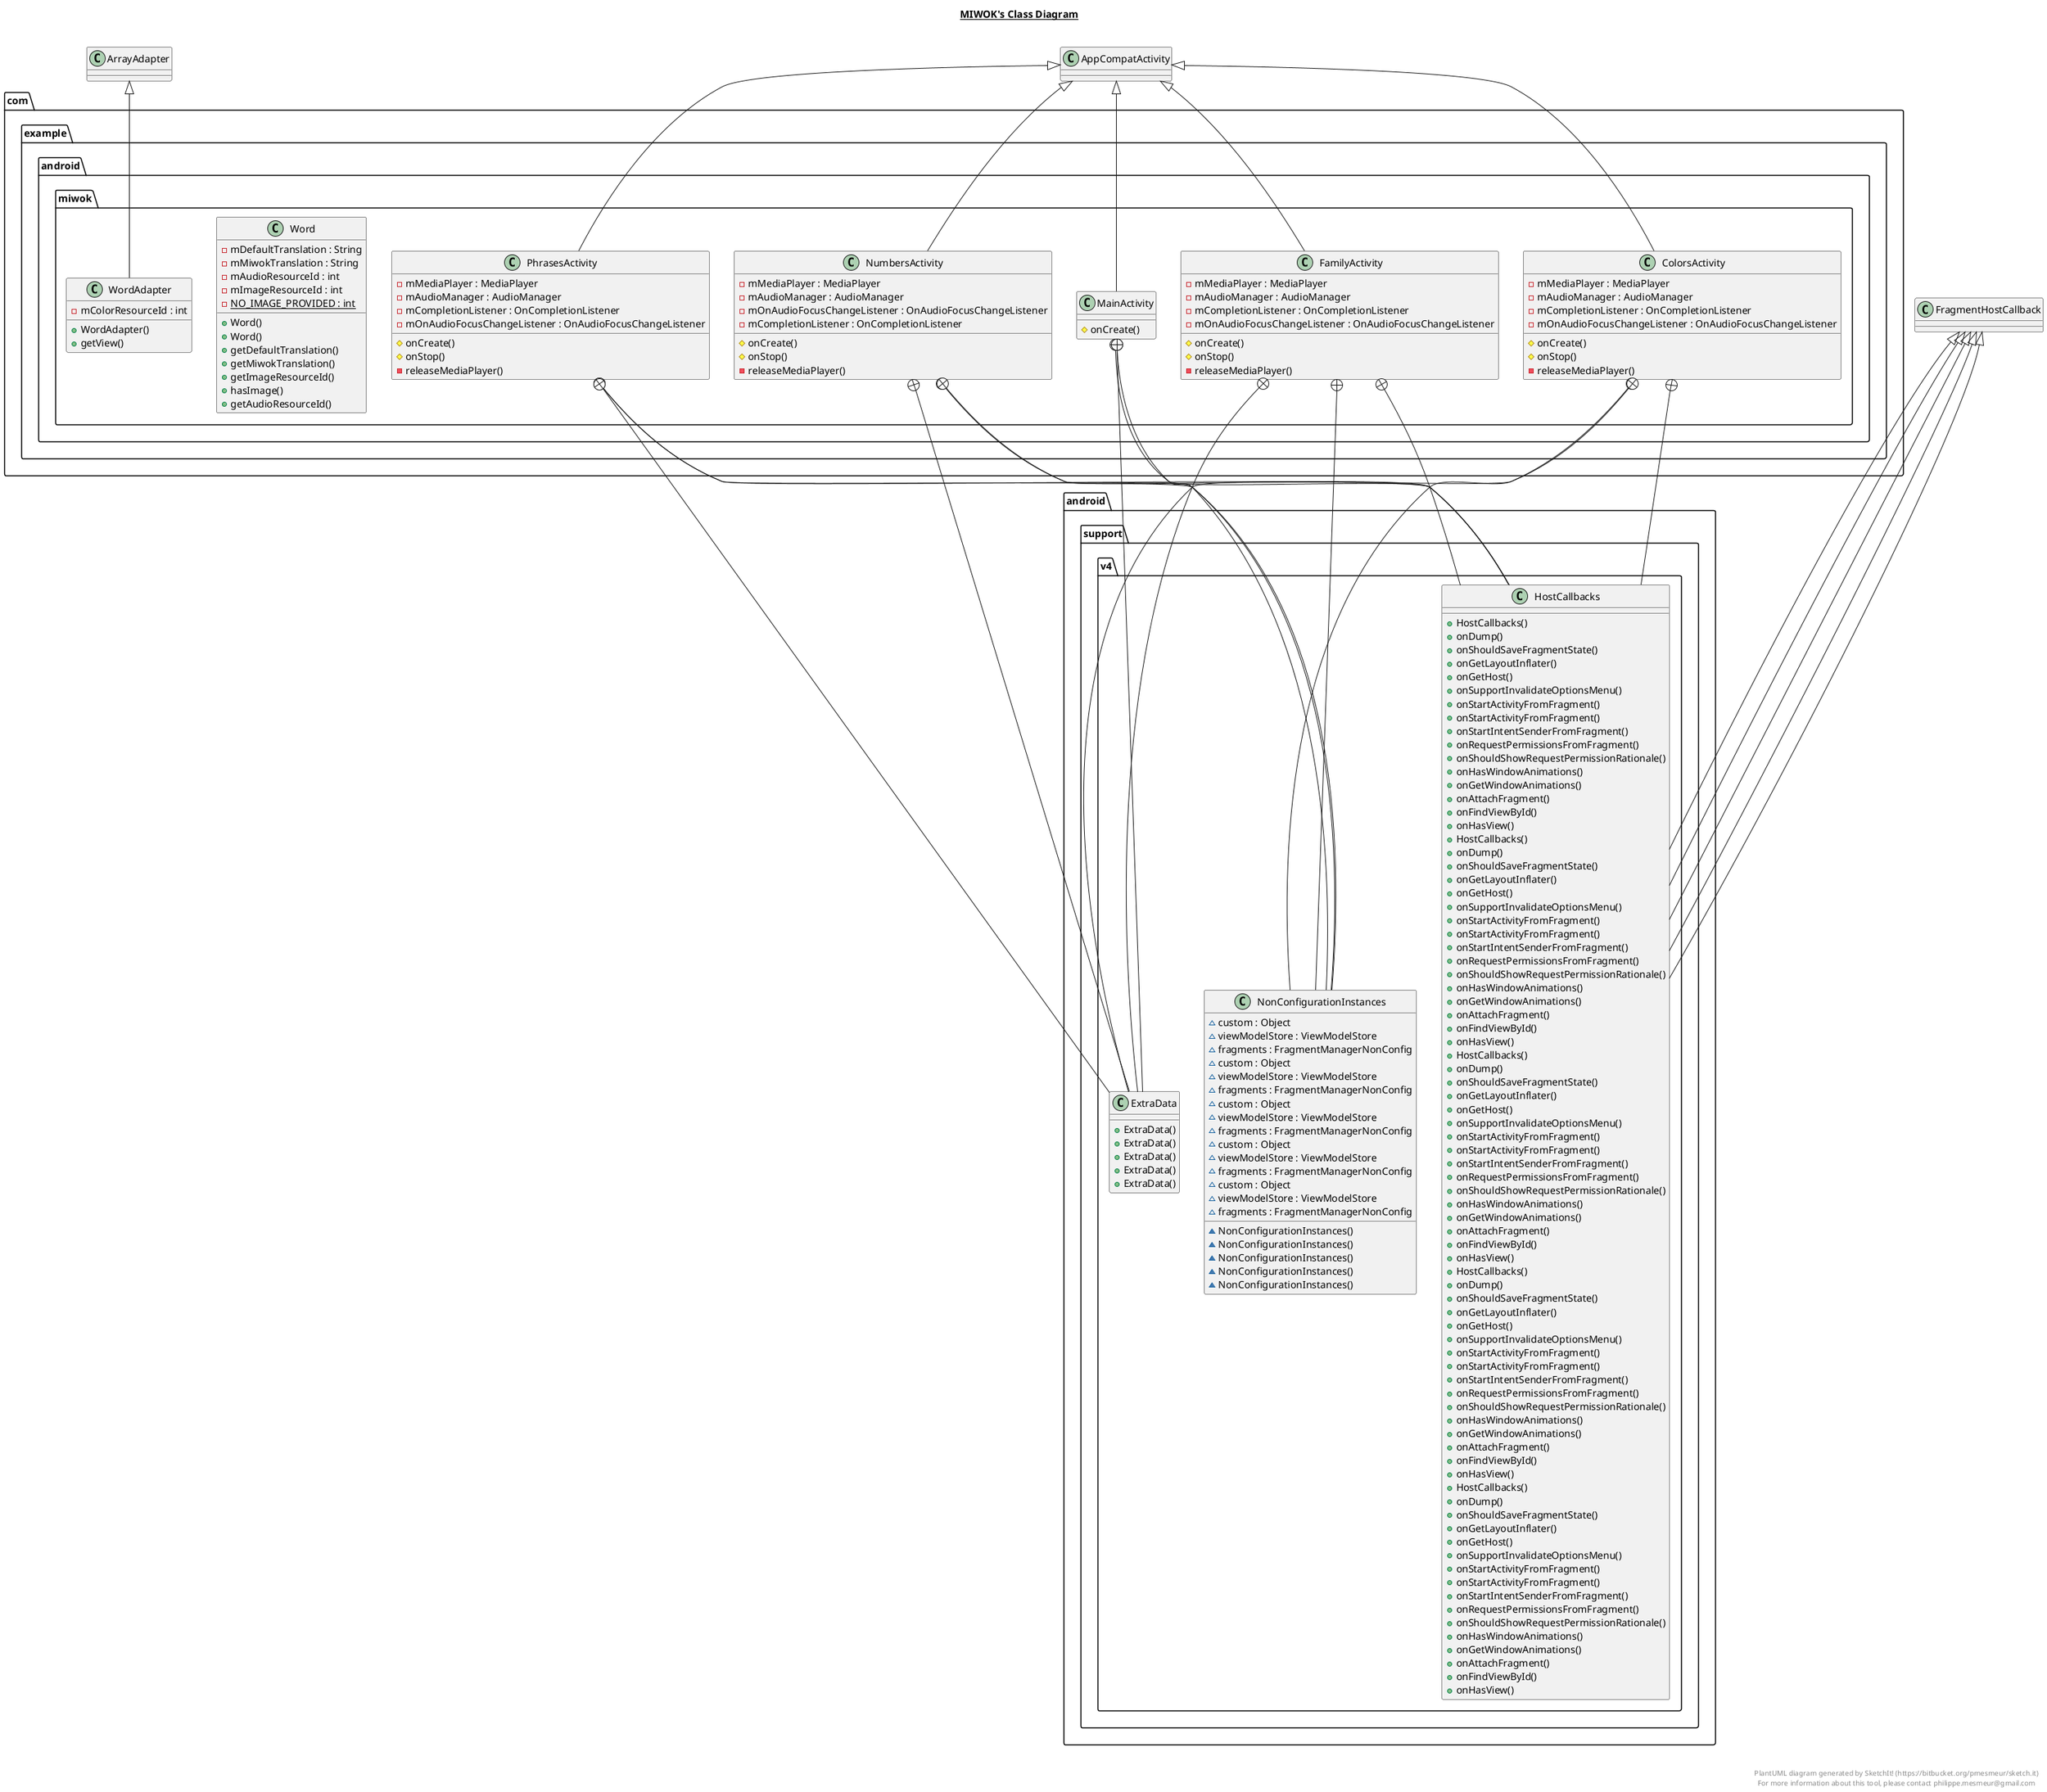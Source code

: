 @startuml

title __MIWOK's Class Diagram__\n

  package com.example.android.miwok {
    class ColorsActivity {
        - mMediaPlayer : MediaPlayer
        - mAudioManager : AudioManager
        - mCompletionListener : OnCompletionListener
        - mOnAudioFocusChangeListener : OnAudioFocusChangeListener
        # onCreate()
        # onStop()
        - releaseMediaPlayer()
    }
  }
  

  package android.support.v4 {
    class HostCallbacks {
        + HostCallbacks()
        + onDump()
        + onShouldSaveFragmentState()
        + onGetLayoutInflater()
        + onGetHost()
        + onSupportInvalidateOptionsMenu()
        + onStartActivityFromFragment()
        + onStartActivityFromFragment()
        + onStartIntentSenderFromFragment()
        + onRequestPermissionsFromFragment()
        + onShouldShowRequestPermissionRationale()
        + onHasWindowAnimations()
        + onGetWindowAnimations()
        + onAttachFragment()
        + onFindViewById()
        + onHasView()
    }
  }
  

  package android.support.v4 {
    class NonConfigurationInstances {
        ~ custom : Object
        ~ viewModelStore : ViewModelStore
        ~ fragments : FragmentManagerNonConfig
        ~ NonConfigurationInstances()
    }
  }
  

  package android.support.v4 {
    class ExtraData {
        + ExtraData()
    }
  }
  

  package com.example.android.miwok {
    class FamilyActivity {
        - mMediaPlayer : MediaPlayer
        - mAudioManager : AudioManager
        - mCompletionListener : OnCompletionListener
        - mOnAudioFocusChangeListener : OnAudioFocusChangeListener
        # onCreate()
        # onStop()
        - releaseMediaPlayer()
    }
  }
  

  package android.support.v4 {
    class HostCallbacks {
        + HostCallbacks()
        + onDump()
        + onShouldSaveFragmentState()
        + onGetLayoutInflater()
        + onGetHost()
        + onSupportInvalidateOptionsMenu()
        + onStartActivityFromFragment()
        + onStartActivityFromFragment()
        + onStartIntentSenderFromFragment()
        + onRequestPermissionsFromFragment()
        + onShouldShowRequestPermissionRationale()
        + onHasWindowAnimations()
        + onGetWindowAnimations()
        + onAttachFragment()
        + onFindViewById()
        + onHasView()
    }
  }
  

  package android.support.v4 {
    class NonConfigurationInstances {
        ~ custom : Object
        ~ viewModelStore : ViewModelStore
        ~ fragments : FragmentManagerNonConfig
        ~ NonConfigurationInstances()
    }
  }
  

  package android.support.v4 {
    class ExtraData {
        + ExtraData()
    }
  }
  

  package com.example.android.miwok {
    class MainActivity {
        # onCreate()
    }
  }
  

  package android.support.v4 {
    class HostCallbacks {
        + HostCallbacks()
        + onDump()
        + onShouldSaveFragmentState()
        + onGetLayoutInflater()
        + onGetHost()
        + onSupportInvalidateOptionsMenu()
        + onStartActivityFromFragment()
        + onStartActivityFromFragment()
        + onStartIntentSenderFromFragment()
        + onRequestPermissionsFromFragment()
        + onShouldShowRequestPermissionRationale()
        + onHasWindowAnimations()
        + onGetWindowAnimations()
        + onAttachFragment()
        + onFindViewById()
        + onHasView()
    }
  }
  

  package android.support.v4 {
    class NonConfigurationInstances {
        ~ custom : Object
        ~ viewModelStore : ViewModelStore
        ~ fragments : FragmentManagerNonConfig
        ~ NonConfigurationInstances()
    }
  }
  

  package android.support.v4 {
    class ExtraData {
        + ExtraData()
    }
  }
  

  package com.example.android.miwok {
    class NumbersActivity {
        - mMediaPlayer : MediaPlayer
        - mAudioManager : AudioManager
        - mOnAudioFocusChangeListener : OnAudioFocusChangeListener
        - mCompletionListener : OnCompletionListener
        # onCreate()
        # onStop()
        - releaseMediaPlayer()
    }
  }
  

  package android.support.v4 {
    class HostCallbacks {
        + HostCallbacks()
        + onDump()
        + onShouldSaveFragmentState()
        + onGetLayoutInflater()
        + onGetHost()
        + onSupportInvalidateOptionsMenu()
        + onStartActivityFromFragment()
        + onStartActivityFromFragment()
        + onStartIntentSenderFromFragment()
        + onRequestPermissionsFromFragment()
        + onShouldShowRequestPermissionRationale()
        + onHasWindowAnimations()
        + onGetWindowAnimations()
        + onAttachFragment()
        + onFindViewById()
        + onHasView()
    }
  }
  

  package android.support.v4 {
    class NonConfigurationInstances {
        ~ custom : Object
        ~ viewModelStore : ViewModelStore
        ~ fragments : FragmentManagerNonConfig
        ~ NonConfigurationInstances()
    }
  }
  

  package android.support.v4 {
    class ExtraData {
        + ExtraData()
    }
  }
  

  package com.example.android.miwok {
    class PhrasesActivity {
        - mMediaPlayer : MediaPlayer
        - mAudioManager : AudioManager
        - mCompletionListener : OnCompletionListener
        - mOnAudioFocusChangeListener : OnAudioFocusChangeListener
        # onCreate()
        # onStop()
        - releaseMediaPlayer()
    }
  }
  

  package android.support.v4 {
    class HostCallbacks {
        + HostCallbacks()
        + onDump()
        + onShouldSaveFragmentState()
        + onGetLayoutInflater()
        + onGetHost()
        + onSupportInvalidateOptionsMenu()
        + onStartActivityFromFragment()
        + onStartActivityFromFragment()
        + onStartIntentSenderFromFragment()
        + onRequestPermissionsFromFragment()
        + onShouldShowRequestPermissionRationale()
        + onHasWindowAnimations()
        + onGetWindowAnimations()
        + onAttachFragment()
        + onFindViewById()
        + onHasView()
    }
  }
  

  package android.support.v4 {
    class NonConfigurationInstances {
        ~ custom : Object
        ~ viewModelStore : ViewModelStore
        ~ fragments : FragmentManagerNonConfig
        ~ NonConfigurationInstances()
    }
  }
  

  package android.support.v4 {
    class ExtraData {
        + ExtraData()
    }
  }
  

  package com.example.android.miwok {
    class Word {
        - mDefaultTranslation : String
        - mMiwokTranslation : String
        - mAudioResourceId : int
        - mImageResourceId : int
        {static} - NO_IMAGE_PROVIDED : int
        + Word()
        + Word()
        + getDefaultTranslation()
        + getMiwokTranslation()
        + getImageResourceId()
        + hasImage()
        + getAudioResourceId()
    }
  }
  

  package com.example.android.miwok {
    class WordAdapter {
        - mColorResourceId : int
        + WordAdapter()
        + getView()
    }
  }
  

  ColorsActivity -up-|> AppCompatActivity
  ColorsActivity +-down- HostCallbacks
  ColorsActivity +-down- NonConfigurationInstances
  ColorsActivity +-down- ExtraData
  HostCallbacks -up-|> FragmentHostCallback
  FamilyActivity -up-|> AppCompatActivity
  FamilyActivity +-down- HostCallbacks
  FamilyActivity +-down- NonConfigurationInstances
  FamilyActivity +-down- ExtraData
  HostCallbacks -up-|> FragmentHostCallback
  MainActivity -up-|> AppCompatActivity
  MainActivity +-down- HostCallbacks
  MainActivity +-down- NonConfigurationInstances
  MainActivity +-down- ExtraData
  HostCallbacks -up-|> FragmentHostCallback
  NumbersActivity -up-|> AppCompatActivity
  NumbersActivity +-down- HostCallbacks
  NumbersActivity +-down- NonConfigurationInstances
  NumbersActivity +-down- ExtraData
  HostCallbacks -up-|> FragmentHostCallback
  PhrasesActivity -up-|> AppCompatActivity
  PhrasesActivity +-down- HostCallbacks
  PhrasesActivity +-down- NonConfigurationInstances
  PhrasesActivity +-down- ExtraData
  HostCallbacks -up-|> FragmentHostCallback
  WordAdapter -up-|> ArrayAdapter


right footer


PlantUML diagram generated by SketchIt! (https://bitbucket.org/pmesmeur/sketch.it)
For more information about this tool, please contact philippe.mesmeur@gmail.com
endfooter

@enduml
